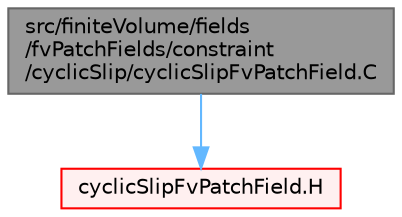 digraph "src/finiteVolume/fields/fvPatchFields/constraint/cyclicSlip/cyclicSlipFvPatchField.C"
{
 // LATEX_PDF_SIZE
  bgcolor="transparent";
  edge [fontname=Helvetica,fontsize=10,labelfontname=Helvetica,labelfontsize=10];
  node [fontname=Helvetica,fontsize=10,shape=box,height=0.2,width=0.4];
  Node1 [id="Node000001",label="src/finiteVolume/fields\l/fvPatchFields/constraint\l/cyclicSlip/cyclicSlipFvPatchField.C",height=0.2,width=0.4,color="gray40", fillcolor="grey60", style="filled", fontcolor="black",tooltip=" "];
  Node1 -> Node2 [id="edge1_Node000001_Node000002",color="steelblue1",style="solid",tooltip=" "];
  Node2 [id="Node000002",label="cyclicSlipFvPatchField.H",height=0.2,width=0.4,color="red", fillcolor="#FFF0F0", style="filled",URL="$cyclicSlipFvPatchField_8H.html",tooltip=" "];
}
